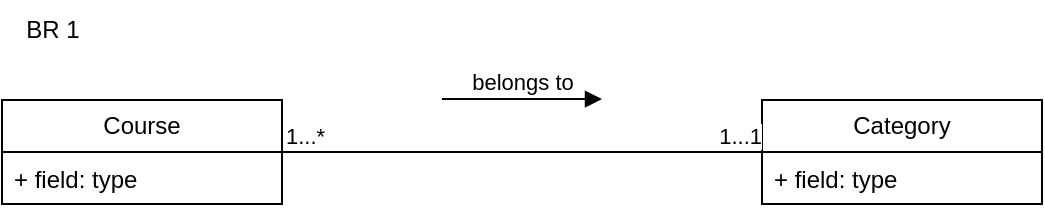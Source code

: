 <mxfile version="24.0.6" type="github">
  <diagram name="Page-1" id="MTjeLy3U45BfAdObzI13">
    <mxGraphModel dx="660" dy="378" grid="1" gridSize="10" guides="1" tooltips="1" connect="1" arrows="1" fold="1" page="1" pageScale="1" pageWidth="850" pageHeight="1100" math="0" shadow="0">
      <root>
        <mxCell id="0" />
        <mxCell id="1" parent="0" />
        <mxCell id="DxMNpQZd0qfkA6DI-D3J-1" value="BR 1" style="text;html=1;align=center;verticalAlign=middle;resizable=0;points=[];autosize=1;strokeColor=none;fillColor=none;" parent="1" vertex="1">
          <mxGeometry x="40" y="10" width="50" height="30" as="geometry" />
        </mxCell>
        <mxCell id="diXmRXILQM5WgNk_dZt5-1" value="Course" style="swimlane;fontStyle=0;childLayout=stackLayout;horizontal=1;startSize=26;fillColor=none;horizontalStack=0;resizeParent=1;resizeParentMax=0;resizeLast=0;collapsible=1;marginBottom=0;whiteSpace=wrap;html=1;" vertex="1" parent="1">
          <mxGeometry x="40" y="60" width="140" height="52" as="geometry" />
        </mxCell>
        <mxCell id="diXmRXILQM5WgNk_dZt5-2" value="+ field: type" style="text;strokeColor=none;fillColor=none;align=left;verticalAlign=top;spacingLeft=4;spacingRight=4;overflow=hidden;rotatable=0;points=[[0,0.5],[1,0.5]];portConstraint=eastwest;whiteSpace=wrap;html=1;" vertex="1" parent="diXmRXILQM5WgNk_dZt5-1">
          <mxGeometry y="26" width="140" height="26" as="geometry" />
        </mxCell>
        <mxCell id="diXmRXILQM5WgNk_dZt5-5" value="Category" style="swimlane;fontStyle=0;childLayout=stackLayout;horizontal=1;startSize=26;fillColor=none;horizontalStack=0;resizeParent=1;resizeParentMax=0;resizeLast=0;collapsible=1;marginBottom=0;whiteSpace=wrap;html=1;" vertex="1" parent="1">
          <mxGeometry x="420" y="60" width="140" height="52" as="geometry" />
        </mxCell>
        <mxCell id="diXmRXILQM5WgNk_dZt5-6" value="+ field: type" style="text;strokeColor=none;fillColor=none;align=left;verticalAlign=top;spacingLeft=4;spacingRight=4;overflow=hidden;rotatable=0;points=[[0,0.5],[1,0.5]];portConstraint=eastwest;whiteSpace=wrap;html=1;" vertex="1" parent="diXmRXILQM5WgNk_dZt5-5">
          <mxGeometry y="26" width="140" height="26" as="geometry" />
        </mxCell>
        <mxCell id="diXmRXILQM5WgNk_dZt5-10" value="belongs to" style="html=1;verticalAlign=bottom;endArrow=block;curved=0;rounded=0;" edge="1" parent="1">
          <mxGeometry width="80" relative="1" as="geometry">
            <mxPoint x="260" y="59.52" as="sourcePoint" />
            <mxPoint x="340" y="59.52" as="targetPoint" />
          </mxGeometry>
        </mxCell>
        <mxCell id="diXmRXILQM5WgNk_dZt5-11" value="" style="endArrow=none;html=1;edgeStyle=orthogonalEdgeStyle;rounded=0;" edge="1" parent="1" source="diXmRXILQM5WgNk_dZt5-1" target="diXmRXILQM5WgNk_dZt5-5">
          <mxGeometry relative="1" as="geometry">
            <mxPoint x="240" y="160" as="sourcePoint" />
            <mxPoint x="400" y="160" as="targetPoint" />
          </mxGeometry>
        </mxCell>
        <mxCell id="diXmRXILQM5WgNk_dZt5-12" value="1...*" style="edgeLabel;resizable=0;html=1;align=left;verticalAlign=bottom;" connectable="0" vertex="1" parent="diXmRXILQM5WgNk_dZt5-11">
          <mxGeometry x="-1" relative="1" as="geometry" />
        </mxCell>
        <mxCell id="diXmRXILQM5WgNk_dZt5-13" value="1...1" style="edgeLabel;resizable=0;html=1;align=right;verticalAlign=bottom;" connectable="0" vertex="1" parent="diXmRXILQM5WgNk_dZt5-11">
          <mxGeometry x="1" relative="1" as="geometry" />
        </mxCell>
      </root>
    </mxGraphModel>
  </diagram>
</mxfile>
